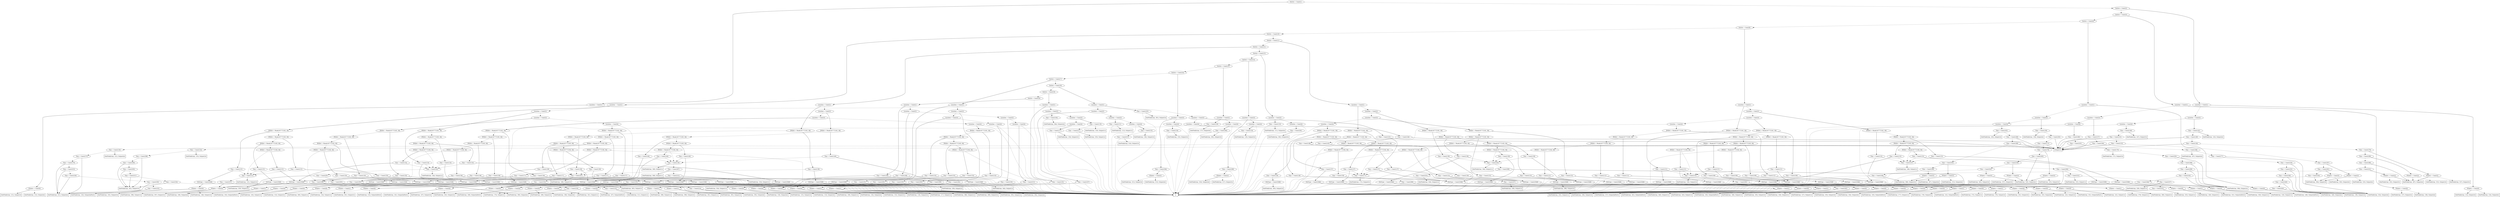 digraph tdk {
19630 [label="Switch = Const(1)"];
19630 -> 19629;
19630 -> 19619 [style="dashed"];
19629 [label="Location = Const(1)"];
19629 -> 19628;
19629 -> 19625 [style="dashed"];
19628 [label="VFabric = Const(0)"];
19628 -> 19627;
19628 -> 19626 [style="dashed"];
19627 [shape=box label="[SetField(vlan, 121); Output(3)]"];
19626 [shape=box label="[SetField(vlan, 122); Output(4)]"];
19625 [label="Location = Const(3)"];
19625 -> 19624;
19625 -> 19622 [style="dashed"];
19624 [label="Vlan = Const(141)"];
19624 -> 313;
19624 -> 19623 [style="dashed"];
313 [shape=box label="[Output(1)]"];
19623 [label="Vlan = Const(148)"];
19623 -> 313;
19623 -> 18744 [style="dashed"];
18744 [label="Vlan = Const(150)"];
18744 -> 16581;
18744 -> 18743 [style="dashed"];
16581 [shape=box label="[SetField(vlan, 151); Output(4)]"];
18743 [label="Vlan = Const(275)"];
18743 -> 18314;
18743 -> 18742 [style="dashed"];
18314 [shape=box label="[SetField(vlan, 321); Output(4)]"];
18742 [label="Vlan = Const(279)"];
18742 -> 18314;
18742 -> 18741 [style="dashed"];
18741 [label="Vlan = Const(323)"];
18741 -> 18314;
18741 -> 18740 [style="dashed"];
18740 [label="Vlan = Const(328)"];
18740 -> 18314;
18740 -> 18739 [style="dashed"];
18739 [label="Vlan = Const(330)"];
18739 -> 18314;
18739 -> 18736 [style="dashed"];
18736 [label="Vlan = Const(333)"];
18736 -> 18314;
18736 -> 0 [style="dashed"];
0 [shape=box label="[]"];
19622 [label="Location = Const(4)"];
19622 -> 19621;
19622 -> 0 [style="dashed"];
19621 [label="Vlan = Const(144)"];
19621 -> 313;
19621 -> 19620 [style="dashed"];
19620 [label="Vlan = Const(145)"];
19620 -> 313;
19620 -> 18809 [style="dashed"];
18809 [label="Vlan = Const(154)"];
18809 -> 17346;
18809 -> 18808 [style="dashed"];
17346 [shape=box label="[SetField(vlan, 155); Output(3)]"];
18808 [label="Vlan = Const(296)"];
18808 -> 17396;
18808 -> 18807 [style="dashed"];
17396 [shape=box label="[SetField(vlan, 302); Output(3)]"];
18807 [label="Vlan = Const(300)"];
18807 -> 17396;
18807 -> 18806 [style="dashed"];
18806 [label="Vlan = Const(305)"];
18806 -> 17396;
18806 -> 18805 [style="dashed"];
18805 [label="Vlan = Const(311)"];
18805 -> 17396;
18805 -> 18802 [style="dashed"];
18802 [label="Vlan = Const(334)"];
18802 -> 17396;
18802 -> 0 [style="dashed"];
19619 [label="Switch = Const(2)"];
19619 -> 19618;
19619 -> 19606 [style="dashed"];
19618 [label="Location = Const(1)"];
19618 -> 19617;
19618 -> 19614 [style="dashed"];
19617 [label="VFabric = Const(0)"];
19617 -> 19616;
19617 -> 19615 [style="dashed"];
19616 [shape=box label="[SetField(vlan, 123); Output(3)]"];
19615 [shape=box label="[SetField(vlan, 124); Output(4)]"];
19614 [label="Location = Const(3)"];
19614 -> 19613;
19614 -> 19610 [style="dashed"];
19613 [label="Vlan = Const(142)"];
19613 -> 16534;
19613 -> 19612 [style="dashed"];
16534 [shape=box label="[SetField(vlan, 143); Output(4)]"];
19612 [label="Vlan = Const(149)"];
19612 -> 313;
19612 -> 19611 [style="dashed"];
19611 [label="Vlan = Const(156)"];
19611 -> 313;
19611 -> 18699 [style="dashed"];
18699 [label="Vlan = Const(276)"];
18699 -> 18511;
18699 -> 18698 [style="dashed"];
18511 [label="VFabric = Const(3)"];
18511 -> 16620;
18511 -> 18510 [style="dashed"];
16620 [shape=box label="[SetField(vlan, 287); Output(4)]"];
18510 [shape=box label="[SetField(vlan, 327); Output(3)]"];
18698 [label="Vlan = Const(280)"];
18698 -> 18354;
18698 -> 18697 [style="dashed"];
18354 [label="VFabric = Const(3)"];
18354 -> 16620;
18354 -> 18353 [style="dashed"];
18353 [shape=box label="[SetField(vlan, 322); Output(3)]"];
18697 [label="Vlan = Const(286)"];
18697 -> 16620;
18697 -> 18694 [style="dashed"];
18694 [label="Vlan = Const(331)"];
18694 -> 18689;
18694 -> 0 [style="dashed"];
18689 [label="VFabric = Const(3)"];
18689 -> 16620;
18689 -> 18688 [style="dashed"];
18688 [shape=box label="[SetField(vlan, 332); Output(3)]"];
19610 [label="Location = Const(4)"];
19610 -> 19609;
19610 -> 0 [style="dashed"];
19609 [label="Vlan = Const(146)"];
19609 -> 17291;
19609 -> 19608 [style="dashed"];
17291 [shape=box label="[SetField(vlan, 147); Output(3)]"];
19608 [label="Vlan = Const(152)"];
19608 -> 313;
19608 -> 19607 [style="dashed"];
19607 [label="Vlan = Const(153)"];
19607 -> 313;
19607 -> 18614 [style="dashed"];
18614 [label="Vlan = Const(297)"];
18614 -> 17771;
18614 -> 18613 [style="dashed"];
17771 [label="VFabric = Const(3)"];
17771 -> 17442;
17771 -> 17770 [style="dashed"];
17442 [shape=box label="[SetField(vlan, 304); Output(3)]"];
17770 [shape=box label="[SetField(vlan, 310); Output(4)]"];
18613 [label="Vlan = Const(301)"];
18613 -> 17443;
18613 -> 18610 [style="dashed"];
17443 [label="VFabric = Const(3)"];
17443 -> 17442;
17443 -> 17441 [style="dashed"];
17441 [shape=box label="[SetField(vlan, 303); Output(4)]"];
18610 [label="Vlan = Const(329)"];
18610 -> 17442;
18610 -> 0 [style="dashed"];
19606 [label="Switch = Const(3)"];
19606 -> 19605;
19606 -> 19595 [style="dashed"];
19605 [label="Location = Const(1)"];
19605 -> 19604;
19605 -> 19601 [style="dashed"];
19604 [label="VFabric = Const(0)"];
19604 -> 19603;
19604 -> 19602 [style="dashed"];
19603 [shape=box label="[SetField(vlan, 137); Output(3)]"];
19602 [shape=box label="[SetField(vlan, 138); Output(4)]"];
19601 [label="Location = Const(3)"];
19601 -> 19600;
19601 -> 19598 [style="dashed"];
19600 [label="Vlan = Const(157)"];
19600 -> 313;
19600 -> 19599 [style="dashed"];
19599 [label="Vlan = Const(164)"];
19599 -> 313;
19599 -> 19144 [style="dashed"];
19144 [label="Vlan = Const(166)"];
19144 -> 18212;
19144 -> 19143 [style="dashed"];
18212 [shape=box label="[SetField(vlan, 167); Output(4)]"];
19143 [label="Vlan = Const(277)"];
19143 -> 18399;
19143 -> 19142 [style="dashed"];
18399 [shape=box label="[SetField(vlan, 324); Output(4)]"];
19142 [label="Vlan = Const(326)"];
19142 -> 18399;
19142 -> 19141 [style="dashed"];
19141 [label="Vlan = Const(335)"];
19141 -> 18399;
19141 -> 19140 [style="dashed"];
19140 [label="Vlan = Const(338)"];
19140 -> 18399;
19140 -> 19139 [style="dashed"];
19139 [label="Vlan = Const(340)"];
19139 -> 18399;
19139 -> 19136 [style="dashed"];
19136 [label="Vlan = Const(343)"];
19136 -> 18399;
19136 -> 0 [style="dashed"];
19598 [label="Location = Const(4)"];
19598 -> 19597;
19598 -> 0 [style="dashed"];
19597 [label="Vlan = Const(160)"];
19597 -> 313;
19597 -> 19596 [style="dashed"];
19596 [label="Vlan = Const(161)"];
19596 -> 313;
19596 -> 19218 [style="dashed"];
19218 [label="Vlan = Const(170)"];
19218 -> 17587;
19218 -> 19217 [style="dashed"];
17587 [shape=box label="[SetField(vlan, 171); Output(3)]"];
19217 [label="Vlan = Const(291)"];
19217 -> 17633;
19217 -> 19216 [style="dashed"];
17633 [shape=box label="[SetField(vlan, 306); Output(3)]"];
19216 [label="Vlan = Const(298)"];
19216 -> 17633;
19216 -> 19215 [style="dashed"];
19215 [label="Vlan = Const(309)"];
19215 -> 17633;
19215 -> 19214 [style="dashed"];
19214 [label="Vlan = Const(316)"];
19214 -> 17633;
19214 -> 19211 [style="dashed"];
19211 [label="Vlan = Const(344)"];
19211 -> 17633;
19211 -> 0 [style="dashed"];
19595 [label="Switch = Const(4)"];
19595 -> 19594;
19595 -> 19582 [style="dashed"];
19594 [label="Location = Const(1)"];
19594 -> 19593;
19594 -> 19590 [style="dashed"];
19593 [label="VFabric = Const(0)"];
19593 -> 19592;
19593 -> 19591 [style="dashed"];
19592 [shape=box label="[SetField(vlan, 139); Output(3)]"];
19591 [shape=box label="[SetField(vlan, 140); Output(4)]"];
19590 [label="Location = Const(3)"];
19590 -> 19589;
19590 -> 19586 [style="dashed"];
19589 [label="Vlan = Const(158)"];
19589 -> 18145;
19589 -> 19588 [style="dashed"];
18145 [shape=box label="[SetField(vlan, 159); Output(4)]"];
19588 [label="Vlan = Const(165)"];
19588 -> 313;
19588 -> 19587 [style="dashed"];
19587 [label="Vlan = Const(172)"];
19587 -> 313;
19587 -> 19095 [style="dashed"];
19095 [label="Vlan = Const(278)"];
19095 -> 18447;
19095 -> 19094 [style="dashed"];
18447 [label="VFabric = Const(3)"];
18447 -> 18263;
18447 -> 18446 [style="dashed"];
18263 [shape=box label="[SetField(vlan, 320); Output(4)]"];
18446 [shape=box label="[SetField(vlan, 325); Output(3)]"];
19094 [label="Vlan = Const(283)"];
19094 -> 18263;
19094 -> 19093 [style="dashed"];
19093 [label="Vlan = Const(336)"];
19093 -> 18884;
19093 -> 19090 [style="dashed"];
18884 [label="VFabric = Const(3)"];
18884 -> 18263;
18884 -> 18883 [style="dashed"];
18883 [shape=box label="[SetField(vlan, 337); Output(3)]"];
19090 [label="Vlan = Const(341)"];
19090 -> 19085;
19090 -> 0 [style="dashed"];
19085 [label="VFabric = Const(3)"];
19085 -> 18263;
19085 -> 19084 [style="dashed"];
19084 [shape=box label="[SetField(vlan, 342); Output(3)]"];
19586 [label="Location = Const(4)"];
19586 -> 19585;
19586 -> 0 [style="dashed"];
19585 [label="Vlan = Const(162)"];
19585 -> 17526;
19585 -> 19584 [style="dashed"];
17526 [shape=box label="[SetField(vlan, 163); Output(3)]"];
19584 [label="Vlan = Const(168)"];
19584 -> 313;
19584 -> 19583 [style="dashed"];
19583 [label="Vlan = Const(169)"];
19583 -> 313;
19583 -> 19000 [style="dashed"];
19000 [label="Vlan = Const(292)"];
19000 -> 17959;
19000 -> 18999 [style="dashed"];
17959 [label="VFabric = Const(3)"];
17959 -> 17678;
17959 -> 17958 [style="dashed"];
17678 [shape=box label="[SetField(vlan, 308); Output(3)]"];
17958 [shape=box label="[SetField(vlan, 315); Output(4)]"];
18999 [label="Vlan = Const(299)"];
18999 -> 17679;
18999 -> 18996 [style="dashed"];
17679 [label="VFabric = Const(3)"];
17679 -> 17678;
17679 -> 17677 [style="dashed"];
17677 [shape=box label="[SetField(vlan, 307); Output(4)]"];
18996 [label="Vlan = Const(339)"];
18996 -> 17678;
18996 -> 0 [style="dashed"];
19582 [label="Switch = Const(9)"];
19582 -> 19581;
19582 -> 19506 [style="dashed"];
19581 [label="Location = Const(1)"];
19581 -> 19580;
19581 -> 19563 [style="dashed"];
19580 [label="IP4Dst = Mask(167772161, 64)"];
19580 -> 19579;
19580 -> 19575 [style="dashed"];
19579 [label="Vlan = Const(121)"];
19579 -> 19578;
19579 -> 19565 [style="dashed"];
19578 [label="EthType = Const(2048)"];
19578 -> 19577;
19578 -> 0 [style="dashed"];
19577 [label="VFabric = Const(0)"];
19577 -> 19576;
19577 -> 19523 [style="dashed"];
19576 [shape=box label="[SetField(vlan, 141); Output(InPort)]"];
19523 [shape=box label="[SetField(vlan, 142); Output(2)]"];
19565 [label="Vlan = Const(155)"];
19565 -> 17360;
19565 -> 19564 [style="dashed"];
17360 [shape=box label="[SetField(vlan, 156); Output(2)]"];
19564 [label="Vlan = Const(302)"];
19564 -> 19513;
19564 -> 0 [style="dashed"];
19513 [label="VFabric = Const(0)"];
19513 -> 19512;
19513 -> 19511 [style="dashed"];
19512 [shape=box label="[SetField(vlan, 101); Output(3)]"];
19511 [shape=box label="[SetField(vlan, 102); Output(4)]"];
19575 [label="IP4Dst = Mask(167772162, 64)"];
19575 -> 19574;
19575 -> 19573 [style="dashed"];
19574 [label="Vlan = Const(121)"];
19574 -> 19520;
19574 -> 19565 [style="dashed"];
19520 [label="EthType = Const(2048)"];
19520 -> 19519;
19520 -> 0 [style="dashed"];
19519 [label="VFabric = Const(0)"];
19519 -> 19518;
19519 -> 19517 [style="dashed"];
19518 [shape=box label="[SetField(vlan, 149); Output(2)]"];
19517 [shape=box label="[SetField(vlan, 150); Output(1)]"];
19573 [label="IP4Dst = Mask(167772163, 64)"];
19573 -> 19572;
19573 -> 19571 [style="dashed"];
19572 [label="Vlan = Const(121)"];
19572 -> 19514;
19572 -> 19565 [style="dashed"];
19514 [label="EthType = Const(2048)"];
19514 -> 19513;
19514 -> 0 [style="dashed"];
19571 [label="IP4Dst = Mask(167772164, 64)"];
19571 -> 19570;
19571 -> 19565 [style="dashed"];
19570 [label="Vlan = Const(121)"];
19570 -> 19569;
19570 -> 19565 [style="dashed"];
19569 [label="EthType = Const(2048)"];
19569 -> 19568;
19569 -> 0 [style="dashed"];
19568 [label="VFabric = Const(1)"];
19568 -> 19567;
19568 -> 19566 [style="dashed"];
19567 [shape=box label="[SetField(vlan, 276); Output(2)]"];
19566 [shape=box label="[SetField(vlan, 275); Output(1)]"];
19563 [label="Location = Const(2)"];
19563 -> 19562;
19563 -> 19545 [style="dashed"];
19562 [label="IP4Dst = Mask(167772161, 64)"];
19562 -> 19561;
19562 -> 19560 [style="dashed"];
19561 [label="Vlan = Const(123)"];
19561 -> 19526;
19561 -> 19547 [style="dashed"];
19526 [label="EthType = Const(2048)"];
19526 -> 19525;
19526 -> 0 [style="dashed"];
19525 [label="VFabric = Const(0)"];
19525 -> 19524;
19525 -> 19523 [style="dashed"];
19524 [shape=box label="[SetField(vlan, 141); Output(1)]"];
19547 [label="Vlan = Const(147)"];
19547 -> 17305;
19547 -> 19546 [style="dashed"];
17305 [shape=box label="[SetField(vlan, 148); Output(1)]"];
19546 [label="Vlan = Const(304)"];
19546 -> 19513;
19546 -> 18716 [style="dashed"];
18716 [label="Vlan = Const(322)"];
18716 -> 18370;
18716 -> 18715 [style="dashed"];
18370 [shape=box label="[SetField(vlan, 323); Output(1)]"];
18715 [label="Vlan = Const(327)"];
18715 -> 18527;
18715 -> 18712 [style="dashed"];
18527 [shape=box label="[SetField(vlan, 328); Output(1)]"];
18712 [label="Vlan = Const(332)"];
18712 -> 18707;
18712 -> 0 [style="dashed"];
18707 [shape=box label="[SetField(vlan, 333); Output(1)]"];
19560 [label="IP4Dst = Mask(167772162, 64)"];
19560 -> 19559;
19560 -> 19555 [style="dashed"];
19559 [label="Vlan = Const(123)"];
19559 -> 19558;
19559 -> 19547 [style="dashed"];
19558 [label="EthType = Const(2048)"];
19558 -> 19557;
19558 -> 0 [style="dashed"];
19557 [label="VFabric = Const(0)"];
19557 -> 19556;
19557 -> 19517 [style="dashed"];
19556 [shape=box label="[SetField(vlan, 149); Output(InPort)]"];
19555 [label="IP4Dst = Mask(167772163, 64)"];
19555 -> 19554;
19555 -> 19553 [style="dashed"];
19554 [label="Vlan = Const(123)"];
19554 -> 19514;
19554 -> 19547 [style="dashed"];
19553 [label="IP4Dst = Mask(167772164, 64)"];
19553 -> 19552;
19553 -> 19547 [style="dashed"];
19552 [label="Vlan = Const(123)"];
19552 -> 19551;
19552 -> 19547 [style="dashed"];
19551 [label="EthType = Const(2048)"];
19551 -> 19550;
19551 -> 0 [style="dashed"];
19550 [label="VFabric = Const(1)"];
19550 -> 19549;
19550 -> 19548 [style="dashed"];
19549 [shape=box label="[SetField(vlan, 331); Output(InPort)]"];
19548 [shape=box label="[SetField(vlan, 330); Output(1)]"];
19545 [label="Location = Const(3)"];
19545 -> 19544;
19545 -> 19529 [style="dashed"];
19544 [label="IP4Dst = Mask(167772161, 64)"];
19544 -> 19543;
19544 -> 19542 [style="dashed"];
19543 [label="Vlan = Const(109)"];
19543 -> 19526;
19543 -> 0 [style="dashed"];
19542 [label="IP4Dst = Mask(167772162, 64)"];
19542 -> 19541;
19542 -> 19540 [style="dashed"];
19541 [label="Vlan = Const(109)"];
19541 -> 19520;
19541 -> 0 [style="dashed"];
19540 [label="IP4Dst = Mask(167772163, 64)"];
19540 -> 19539;
19540 -> 19535 [style="dashed"];
19539 [label="Vlan = Const(109)"];
19539 -> 19538;
19539 -> 0 [style="dashed"];
19538 [label="EthType = Const(2048)"];
19538 -> 19537;
19538 -> 0 [style="dashed"];
19537 [label="VFabric = Const(0)"];
19537 -> 19536;
19537 -> 19511 [style="dashed"];
19536 [shape=box label="[SetField(vlan, 101); Output(InPort)]"];
19535 [label="IP4Dst = Mask(167772164, 64)"];
19535 -> 19534;
19535 -> 0 [style="dashed"];
19534 [label="Vlan = Const(109)"];
19534 -> 19533;
19534 -> 0 [style="dashed"];
19533 [label="EthType = Const(2048)"];
19533 -> 19532;
19533 -> 0 [style="dashed"];
19532 [label="VFabric = Const(1)"];
19532 -> 19531;
19532 -> 19530 [style="dashed"];
19531 [shape=box label="[SetField(vlan, 280); Output(2)]"];
19530 [shape=box label="[SetField(vlan, 279); Output(1)]"];
19529 [label="Location = Const(4)"];
19529 -> 19528;
19529 -> 0 [style="dashed"];
19528 [label="IP4Dst = Mask(167772161, 64)"];
19528 -> 19527;
19528 -> 19522 [style="dashed"];
19527 [label="Vlan = Const(112)"];
19527 -> 19526;
19527 -> 0 [style="dashed"];
19522 [label="IP4Dst = Mask(167772162, 64)"];
19522 -> 19521;
19522 -> 19516 [style="dashed"];
19521 [label="Vlan = Const(112)"];
19521 -> 19520;
19521 -> 0 [style="dashed"];
19516 [label="IP4Dst = Mask(167772163, 64)"];
19516 -> 19515;
19516 -> 19510 [style="dashed"];
19515 [label="Vlan = Const(112)"];
19515 -> 19514;
19515 -> 0 [style="dashed"];
19510 [label="IP4Dst = Mask(167772164, 64)"];
19510 -> 19509;
19510 -> 0 [style="dashed"];
19509 [label="Vlan = Const(112)"];
19509 -> 19508;
19509 -> 0 [style="dashed"];
19508 [label="EthType = Const(2048)"];
19508 -> 19507;
19508 -> 0 [style="dashed"];
19507 [shape=box label="[SetField(vlan, 286); Output(2)]"];
19506 [label="Switch = Const(10)"];
19506 -> 19505;
19506 -> 19432 [style="dashed"];
19505 [label="Location = Const(1)"];
19505 -> 19504;
19505 -> 19489 [style="dashed"];
19504 [label="IP4Dst = Mask(167772161, 64)"];
19504 -> 19503;
19504 -> 19499 [style="dashed"];
19503 [label="Vlan = Const(122)"];
19503 -> 19502;
19503 -> 19491 [style="dashed"];
19502 [label="EthType = Const(2048)"];
19502 -> 19501;
19502 -> 0 [style="dashed"];
19501 [label="VFabric = Const(0)"];
19501 -> 19500;
19501 -> 19451 [style="dashed"];
19500 [shape=box label="[SetField(vlan, 145); Output(InPort)]"];
19451 [shape=box label="[SetField(vlan, 146); Output(2)]"];
19491 [label="Vlan = Const(151)"];
19491 -> 16593;
19491 -> 19490 [style="dashed"];
16593 [shape=box label="[SetField(vlan, 152); Output(2)]"];
19490 [label="Vlan = Const(321)"];
19490 -> 19435;
19490 -> 0 [style="dashed"];
19435 [label="VFabric = Const(0)"];
19435 -> 19434;
19435 -> 19433 [style="dashed"];
19434 [shape=box label="[SetField(vlan, 105); Output(3)]"];
19433 [shape=box label="[SetField(vlan, 106); Output(4)]"];
19499 [label="IP4Dst = Mask(167772162, 64)"];
19499 -> 19498;
19499 -> 19497 [style="dashed"];
19498 [label="Vlan = Const(122)"];
19498 -> 19448;
19498 -> 19491 [style="dashed"];
19448 [label="EthType = Const(2048)"];
19448 -> 19447;
19448 -> 0 [style="dashed"];
19447 [label="VFabric = Const(0)"];
19447 -> 19446;
19447 -> 19445 [style="dashed"];
19446 [shape=box label="[SetField(vlan, 153); Output(2)]"];
19445 [shape=box label="[SetField(vlan, 154); Output(1)]"];
19497 [label="IP4Dst = Mask(167772163, 64)"];
19497 -> 19496;
19497 -> 19493 [style="dashed"];
19496 [label="Vlan = Const(122)"];
19496 -> 19495;
19496 -> 19491 [style="dashed"];
19495 [label="EthType = Const(2048)"];
19495 -> 19494;
19495 -> 0 [style="dashed"];
19494 [shape=box label="[SetField(vlan, 329); Output(2)]"];
19493 [label="IP4Dst = Mask(167772164, 64)"];
19493 -> 19492;
19493 -> 19491 [style="dashed"];
19492 [label="Vlan = Const(122)"];
19492 -> 19436;
19492 -> 19491 [style="dashed"];
19436 [label="EthType = Const(2048)"];
19436 -> 19435;
19436 -> 0 [style="dashed"];
19489 [label="Location = Const(2)"];
19489 -> 19488;
19489 -> 19473 [style="dashed"];
19488 [label="IP4Dst = Mask(167772161, 64)"];
19488 -> 19487;
19488 -> 19486 [style="dashed"];
19487 [label="Vlan = Const(124)"];
19487 -> 19454;
19487 -> 19475 [style="dashed"];
19454 [label="EthType = Const(2048)"];
19454 -> 19453;
19454 -> 0 [style="dashed"];
19453 [label="VFabric = Const(0)"];
19453 -> 19452;
19453 -> 19451 [style="dashed"];
19452 [shape=box label="[SetField(vlan, 145); Output(1)]"];
19475 [label="Vlan = Const(143)"];
19475 -> 16545;
19475 -> 19474 [style="dashed"];
16545 [shape=box label="[SetField(vlan, 144); Output(1)]"];
19474 [label="Vlan = Const(287)"];
19474 -> 19435;
19474 -> 17796 [style="dashed"];
17796 [label="Vlan = Const(303)"];
17796 -> 17459;
17796 -> 17793 [style="dashed"];
17459 [shape=box label="[SetField(vlan, 305); Output(1)]"];
17793 [label="Vlan = Const(310)"];
17793 -> 17788;
17793 -> 0 [style="dashed"];
17788 [shape=box label="[SetField(vlan, 311); Output(1)]"];
19486 [label="IP4Dst = Mask(167772162, 64)"];
19486 -> 19485;
19486 -> 19481 [style="dashed"];
19485 [label="Vlan = Const(124)"];
19485 -> 19484;
19485 -> 19475 [style="dashed"];
19484 [label="EthType = Const(2048)"];
19484 -> 19483;
19484 -> 0 [style="dashed"];
19483 [label="VFabric = Const(0)"];
19483 -> 19482;
19483 -> 19445 [style="dashed"];
19482 [shape=box label="[SetField(vlan, 153); Output(InPort)]"];
19481 [label="IP4Dst = Mask(167772163, 64)"];
19481 -> 19480;
19481 -> 19477 [style="dashed"];
19480 [label="Vlan = Const(124)"];
19480 -> 19479;
19480 -> 19475 [style="dashed"];
19479 [label="EthType = Const(2048)"];
19479 -> 19478;
19479 -> 0 [style="dashed"];
19478 [shape=box label="[SetField(vlan, 334); Output(1)]"];
19477 [label="IP4Dst = Mask(167772164, 64)"];
19477 -> 19476;
19477 -> 19475 [style="dashed"];
19476 [label="Vlan = Const(124)"];
19476 -> 19436;
19476 -> 19475 [style="dashed"];
19473 [label="Location = Const(3)"];
19473 -> 19472;
19473 -> 19457 [style="dashed"];
19472 [label="IP4Dst = Mask(167772161, 64)"];
19472 -> 19471;
19472 -> 19470 [style="dashed"];
19471 [label="Vlan = Const(120)"];
19471 -> 19454;
19471 -> 18065 [style="dashed"];
18065 [label="Vlan = Const(288)"];
18065 -> 16707;
18065 -> 18062 [style="dashed"];
16707 [shape=box label="[SetField(vlan, 290); Output(4)]"];
18062 [label="Vlan = Const(319)"];
18062 -> 16707;
18062 -> 0 [style="dashed"];
19470 [label="IP4Dst = Mask(167772162, 64)"];
19470 -> 19469;
19470 -> 19468 [style="dashed"];
19469 [label="Vlan = Const(120)"];
19469 -> 19448;
19469 -> 18065 [style="dashed"];
19468 [label="IP4Dst = Mask(167772163, 64)"];
19468 -> 19467;
19468 -> 19462 [style="dashed"];
19467 [label="Vlan = Const(120)"];
19467 -> 19466;
19467 -> 18065 [style="dashed"];
19466 [label="EthType = Const(2048)"];
19466 -> 19465;
19466 -> 0 [style="dashed"];
19465 [label="VFabric = Const(1)"];
19465 -> 19464;
19465 -> 19463 [style="dashed"];
19464 [shape=box label="[SetField(vlan, 301); Output(2)]"];
19463 [shape=box label="[SetField(vlan, 300); Output(1)]"];
19462 [label="IP4Dst = Mask(167772164, 64)"];
19462 -> 19461;
19462 -> 18065 [style="dashed"];
19461 [label="Vlan = Const(120)"];
19461 -> 19460;
19461 -> 18065 [style="dashed"];
19460 [label="EthType = Const(2048)"];
19460 -> 19459;
19460 -> 0 [style="dashed"];
19459 [label="VFabric = Const(0)"];
19459 -> 19458;
19459 -> 19433 [style="dashed"];
19458 [shape=box label="[SetField(vlan, 105); Output(InPort)]"];
19457 [label="Location = Const(4)"];
19457 -> 19456;
19457 -> 0 [style="dashed"];
19456 [label="IP4Dst = Mask(167772161, 64)"];
19456 -> 19455;
19456 -> 19450 [style="dashed"];
19455 [label="Vlan = Const(117)"];
19455 -> 19454;
19455 -> 0 [style="dashed"];
19450 [label="IP4Dst = Mask(167772162, 64)"];
19450 -> 19449;
19450 -> 19444 [style="dashed"];
19449 [label="Vlan = Const(117)"];
19449 -> 19448;
19449 -> 0 [style="dashed"];
19444 [label="IP4Dst = Mask(167772163, 64)"];
19444 -> 19443;
19444 -> 19438 [style="dashed"];
19443 [label="Vlan = Const(117)"];
19443 -> 19442;
19443 -> 0 [style="dashed"];
19442 [label="EthType = Const(2048)"];
19442 -> 19441;
19442 -> 0 [style="dashed"];
19441 [label="VFabric = Const(1)"];
19441 -> 19440;
19441 -> 19439 [style="dashed"];
19440 [shape=box label="[SetField(vlan, 297); Output(2)]"];
19439 [shape=box label="[SetField(vlan, 296); Output(1)]"];
19438 [label="IP4Dst = Mask(167772164, 64)"];
19438 -> 19437;
19438 -> 0 [style="dashed"];
19437 [label="Vlan = Const(117)"];
19437 -> 19436;
19437 -> 0 [style="dashed"];
19432 [label="Switch = Const(11)"];
19432 -> 19431;
19432 -> 19356 [style="dashed"];
19431 [label="Location = Const(1)"];
19431 -> 19430;
19431 -> 19413 [style="dashed"];
19430 [label="IP4Dst = Mask(167772161, 64)"];
19430 -> 19429;
19430 -> 19428 [style="dashed"];
19429 [label="Vlan = Const(137)"];
19429 -> 19376;
19429 -> 19415 [style="dashed"];
19376 [label="EthType = Const(2048)"];
19376 -> 19375;
19376 -> 0 [style="dashed"];
19375 [label="VFabric = Const(0)"];
19375 -> 19374;
19375 -> 19373 [style="dashed"];
19374 [shape=box label="[SetField(vlan, 103); Output(3)]"];
19373 [shape=box label="[SetField(vlan, 104); Output(4)]"];
19415 [label="Vlan = Const(171)"];
19415 -> 17602;
19415 -> 19414 [style="dashed"];
17602 [shape=box label="[SetField(vlan, 172); Output(2)]"];
19414 [label="Vlan = Const(306)"];
19414 -> 19375;
19414 -> 0 [style="dashed"];
19428 [label="IP4Dst = Mask(167772162, 64)"];
19428 -> 19427;
19428 -> 19422 [style="dashed"];
19427 [label="Vlan = Const(137)"];
19427 -> 19426;
19427 -> 19415 [style="dashed"];
19426 [label="EthType = Const(2048)"];
19426 -> 19425;
19426 -> 0 [style="dashed"];
19425 [label="VFabric = Const(1)"];
19425 -> 19424;
19425 -> 19423 [style="dashed"];
19424 [shape=box label="[SetField(vlan, 336); Output(2)]"];
19423 [shape=box label="[SetField(vlan, 335); Output(1)]"];
19422 [label="IP4Dst = Mask(167772163, 64)"];
19422 -> 19421;
19422 -> 19417 [style="dashed"];
19421 [label="Vlan = Const(137)"];
19421 -> 19420;
19421 -> 19415 [style="dashed"];
19420 [label="EthType = Const(2048)"];
19420 -> 19419;
19420 -> 0 [style="dashed"];
19419 [label="VFabric = Const(0)"];
19419 -> 19418;
19419 -> 19363 [style="dashed"];
19418 [shape=box label="[SetField(vlan, 157); Output(InPort)]"];
19363 [shape=box label="[SetField(vlan, 158); Output(2)]"];
19417 [label="IP4Dst = Mask(167772164, 64)"];
19417 -> 19416;
19417 -> 19415 [style="dashed"];
19416 [label="Vlan = Const(137)"];
19416 -> 19360;
19416 -> 19415 [style="dashed"];
19360 [label="EthType = Const(2048)"];
19360 -> 19359;
19360 -> 0 [style="dashed"];
19359 [label="VFabric = Const(0)"];
19359 -> 19358;
19359 -> 19357 [style="dashed"];
19358 [shape=box label="[SetField(vlan, 165); Output(2)]"];
19357 [shape=box label="[SetField(vlan, 166); Output(1)]"];
19413 [label="Location = Const(2)"];
19413 -> 19412;
19413 -> 19395 [style="dashed"];
19412 [label="IP4Dst = Mask(167772161, 64)"];
19412 -> 19411;
19412 -> 19410 [style="dashed"];
19411 [label="Vlan = Const(139)"];
19411 -> 19376;
19411 -> 19397 [style="dashed"];
19397 [label="Vlan = Const(163)"];
19397 -> 17539;
19397 -> 19396 [style="dashed"];
17539 [shape=box label="[SetField(vlan, 164); Output(1)]"];
19396 [label="Vlan = Const(308)"];
19396 -> 19375;
19396 -> 19114 [style="dashed"];
19114 [label="Vlan = Const(325)"];
19114 -> 18465;
19114 -> 19113 [style="dashed"];
18465 [shape=box label="[SetField(vlan, 326); Output(1)]"];
19113 [label="Vlan = Const(337)"];
19113 -> 18903;
19113 -> 19110 [style="dashed"];
18903 [shape=box label="[SetField(vlan, 338); Output(1)]"];
19110 [label="Vlan = Const(342)"];
19110 -> 19105;
19110 -> 0 [style="dashed"];
19105 [shape=box label="[SetField(vlan, 343); Output(1)]"];
19410 [label="IP4Dst = Mask(167772162, 64)"];
19410 -> 19409;
19410 -> 19404 [style="dashed"];
19409 [label="Vlan = Const(139)"];
19409 -> 19408;
19409 -> 19397 [style="dashed"];
19408 [label="EthType = Const(2048)"];
19408 -> 19407;
19408 -> 0 [style="dashed"];
19407 [label="VFabric = Const(1)"];
19407 -> 19406;
19407 -> 19405 [style="dashed"];
19406 [shape=box label="[SetField(vlan, 341); Output(InPort)]"];
19405 [shape=box label="[SetField(vlan, 340); Output(1)]"];
19404 [label="IP4Dst = Mask(167772163, 64)"];
19404 -> 19403;
19404 -> 19402 [style="dashed"];
19403 [label="Vlan = Const(139)"];
19403 -> 19366;
19403 -> 19397 [style="dashed"];
19366 [label="EthType = Const(2048)"];
19366 -> 19365;
19366 -> 0 [style="dashed"];
19365 [label="VFabric = Const(0)"];
19365 -> 19364;
19365 -> 19363 [style="dashed"];
19364 [shape=box label="[SetField(vlan, 157); Output(1)]"];
19402 [label="IP4Dst = Mask(167772164, 64)"];
19402 -> 19401;
19402 -> 19397 [style="dashed"];
19401 [label="Vlan = Const(139)"];
19401 -> 19400;
19401 -> 19397 [style="dashed"];
19400 [label="EthType = Const(2048)"];
19400 -> 19399;
19400 -> 0 [style="dashed"];
19399 [label="VFabric = Const(0)"];
19399 -> 19398;
19399 -> 19357 [style="dashed"];
19398 [shape=box label="[SetField(vlan, 165); Output(InPort)]"];
19395 [label="Location = Const(3)"];
19395 -> 19394;
19395 -> 19379 [style="dashed"];
19394 [label="IP4Dst = Mask(167772161, 64)"];
19394 -> 19393;
19394 -> 19389 [style="dashed"];
19393 [label="Vlan = Const(125)"];
19393 -> 19392;
19393 -> 0 [style="dashed"];
19392 [label="EthType = Const(2048)"];
19392 -> 19391;
19392 -> 0 [style="dashed"];
19391 [label="VFabric = Const(0)"];
19391 -> 19390;
19391 -> 19373 [style="dashed"];
19390 [shape=box label="[SetField(vlan, 103); Output(InPort)]"];
19389 [label="IP4Dst = Mask(167772162, 64)"];
19389 -> 19388;
19389 -> 19383 [style="dashed"];
19388 [label="Vlan = Const(125)"];
19388 -> 19387;
19388 -> 0 [style="dashed"];
19387 [label="EthType = Const(2048)"];
19387 -> 19386;
19387 -> 0 [style="dashed"];
19386 [label="VFabric = Const(1)"];
19386 -> 19385;
19386 -> 19384 [style="dashed"];
19385 [shape=box label="[SetField(vlan, 278); Output(2)]"];
19384 [shape=box label="[SetField(vlan, 277); Output(1)]"];
19383 [label="IP4Dst = Mask(167772163, 64)"];
19383 -> 19382;
19383 -> 19381 [style="dashed"];
19382 [label="Vlan = Const(125)"];
19382 -> 19366;
19382 -> 0 [style="dashed"];
19381 [label="IP4Dst = Mask(167772164, 64)"];
19381 -> 19380;
19381 -> 0 [style="dashed"];
19380 [label="Vlan = Const(125)"];
19380 -> 19360;
19380 -> 0 [style="dashed"];
19379 [label="Location = Const(4)"];
19379 -> 19378;
19379 -> 0 [style="dashed"];
19378 [label="IP4Dst = Mask(167772161, 64)"];
19378 -> 19377;
19378 -> 19372 [style="dashed"];
19377 [label="Vlan = Const(128)"];
19377 -> 19376;
19377 -> 0 [style="dashed"];
19372 [label="IP4Dst = Mask(167772162, 64)"];
19372 -> 19371;
19372 -> 19368 [style="dashed"];
19371 [label="Vlan = Const(128)"];
19371 -> 19370;
19371 -> 0 [style="dashed"];
19370 [label="EthType = Const(2048)"];
19370 -> 19369;
19370 -> 0 [style="dashed"];
19369 [shape=box label="[SetField(vlan, 283); Output(2)]"];
19368 [label="IP4Dst = Mask(167772163, 64)"];
19368 -> 19367;
19368 -> 19362 [style="dashed"];
19367 [label="Vlan = Const(128)"];
19367 -> 19366;
19367 -> 0 [style="dashed"];
19362 [label="IP4Dst = Mask(167772164, 64)"];
19362 -> 19361;
19362 -> 0 [style="dashed"];
19361 [label="Vlan = Const(128)"];
19361 -> 19360;
19361 -> 0 [style="dashed"];
19356 [label="Switch = Const(12)"];
19356 -> 19355;
19356 -> 19280 [style="dashed"];
19355 [label="Location = Const(1)"];
19355 -> 19354;
19355 -> 19339 [style="dashed"];
19354 [label="IP4Dst = Mask(167772161, 64)"];
19354 -> 19353;
19354 -> 19350 [style="dashed"];
19353 [label="Vlan = Const(138)"];
19353 -> 19352;
19353 -> 19341 [style="dashed"];
19352 [label="EthType = Const(2048)"];
19352 -> 19351;
19352 -> 0 [style="dashed"];
19351 [shape=box label="[SetField(vlan, 339); Output(2)]"];
19341 [label="Vlan = Const(167)"];
19341 -> 18227;
19341 -> 19340 [style="dashed"];
18227 [shape=box label="[SetField(vlan, 168); Output(2)]"];
19340 [label="Vlan = Const(324)"];
19340 -> 19295;
19340 -> 0 [style="dashed"];
19295 [label="VFabric = Const(0)"];
19295 -> 19294;
19295 -> 19293 [style="dashed"];
19294 [shape=box label="[SetField(vlan, 107); Output(3)]"];
19293 [shape=box label="[SetField(vlan, 108); Output(4)]"];
19350 [label="IP4Dst = Mask(167772162, 64)"];
19350 -> 19349;
19350 -> 19348 [style="dashed"];
19349 [label="Vlan = Const(138)"];
19349 -> 19296;
19349 -> 19341 [style="dashed"];
19296 [label="EthType = Const(2048)"];
19296 -> 19295;
19296 -> 0 [style="dashed"];
19348 [label="IP4Dst = Mask(167772163, 64)"];
19348 -> 19347;
19348 -> 19343 [style="dashed"];
19347 [label="Vlan = Const(138)"];
19347 -> 19346;
19347 -> 19341 [style="dashed"];
19346 [label="EthType = Const(2048)"];
19346 -> 19345;
19346 -> 0 [style="dashed"];
19345 [label="VFabric = Const(0)"];
19345 -> 19344;
19345 -> 19287 [style="dashed"];
19344 [shape=box label="[SetField(vlan, 161); Output(InPort)]"];
19287 [shape=box label="[SetField(vlan, 162); Output(2)]"];
19343 [label="IP4Dst = Mask(167772164, 64)"];
19343 -> 19342;
19343 -> 19341 [style="dashed"];
19342 [label="Vlan = Const(138)"];
19342 -> 19284;
19342 -> 19341 [style="dashed"];
19284 [label="EthType = Const(2048)"];
19284 -> 19283;
19284 -> 0 [style="dashed"];
19283 [label="VFabric = Const(0)"];
19283 -> 19282;
19283 -> 19281 [style="dashed"];
19282 [shape=box label="[SetField(vlan, 169); Output(2)]"];
19281 [shape=box label="[SetField(vlan, 170); Output(1)]"];
19339 [label="Location = Const(2)"];
19339 -> 19338;
19339 -> 19321 [style="dashed"];
19338 [label="IP4Dst = Mask(167772161, 64)"];
19338 -> 19337;
19338 -> 19334 [style="dashed"];
19337 [label="Vlan = Const(140)"];
19337 -> 19336;
19337 -> 19325 [style="dashed"];
19336 [label="EthType = Const(2048)"];
19336 -> 19335;
19336 -> 0 [style="dashed"];
19335 [shape=box label="[SetField(vlan, 344); Output(1)]"];
19325 [label="Vlan = Const(159)"];
19325 -> 18160;
19325 -> 19324 [style="dashed"];
18160 [shape=box label="[SetField(vlan, 160); Output(1)]"];
19324 [label="Vlan = Const(307)"];
19324 -> 17696;
19324 -> 19323 [style="dashed"];
17696 [shape=box label="[SetField(vlan, 309); Output(1)]"];
19323 [label="Vlan = Const(315)"];
19323 -> 17977;
19323 -> 19322 [style="dashed"];
17977 [shape=box label="[SetField(vlan, 316); Output(1)]"];
19322 [label="Vlan = Const(320)"];
19322 -> 19295;
19322 -> 0 [style="dashed"];
19334 [label="IP4Dst = Mask(167772162, 64)"];
19334 -> 19333;
19334 -> 19332 [style="dashed"];
19333 [label="Vlan = Const(140)"];
19333 -> 19296;
19333 -> 19325 [style="dashed"];
19332 [label="IP4Dst = Mask(167772163, 64)"];
19332 -> 19331;
19332 -> 19330 [style="dashed"];
19331 [label="Vlan = Const(140)"];
19331 -> 19290;
19331 -> 19325 [style="dashed"];
19290 [label="EthType = Const(2048)"];
19290 -> 19289;
19290 -> 0 [style="dashed"];
19289 [label="VFabric = Const(0)"];
19289 -> 19288;
19289 -> 19287 [style="dashed"];
19288 [shape=box label="[SetField(vlan, 161); Output(1)]"];
19330 [label="IP4Dst = Mask(167772164, 64)"];
19330 -> 19329;
19330 -> 19325 [style="dashed"];
19329 [label="Vlan = Const(140)"];
19329 -> 19328;
19329 -> 19325 [style="dashed"];
19328 [label="EthType = Const(2048)"];
19328 -> 19327;
19328 -> 0 [style="dashed"];
19327 [label="VFabric = Const(0)"];
19327 -> 19326;
19327 -> 19281 [style="dashed"];
19326 [shape=box label="[SetField(vlan, 169); Output(InPort)]"];
19321 [label="Location = Const(3)"];
19321 -> 19320;
19321 -> 19305 [style="dashed"];
19320 [label="IP4Dst = Mask(167772161, 64)"];
19320 -> 19319;
19320 -> 19314 [style="dashed"];
19319 [label="Vlan = Const(136)"];
19319 -> 19318;
19319 -> 17877 [style="dashed"];
19318 [label="EthType = Const(2048)"];
19318 -> 19317;
19318 -> 0 [style="dashed"];
19317 [label="VFabric = Const(1)"];
19317 -> 19316;
19317 -> 19315 [style="dashed"];
19316 [shape=box label="[SetField(vlan, 299); Output(2)]"];
19315 [shape=box label="[SetField(vlan, 298); Output(1)]"];
17877 [label="Vlan = Const(293)"];
17877 -> 16874;
17877 -> 17874 [style="dashed"];
16874 [shape=box label="[SetField(vlan, 295); Output(4)]"];
17874 [label="Vlan = Const(314)"];
17874 -> 16874;
17874 -> 0 [style="dashed"];
19314 [label="IP4Dst = Mask(167772162, 64)"];
19314 -> 19313;
19314 -> 19309 [style="dashed"];
19313 [label="Vlan = Const(136)"];
19313 -> 19312;
19313 -> 17877 [style="dashed"];
19312 [label="EthType = Const(2048)"];
19312 -> 19311;
19312 -> 0 [style="dashed"];
19311 [label="VFabric = Const(0)"];
19311 -> 19310;
19311 -> 19293 [style="dashed"];
19310 [shape=box label="[SetField(vlan, 107); Output(InPort)]"];
19309 [label="IP4Dst = Mask(167772163, 64)"];
19309 -> 19308;
19309 -> 19307 [style="dashed"];
19308 [label="Vlan = Const(136)"];
19308 -> 19290;
19308 -> 17877 [style="dashed"];
19307 [label="IP4Dst = Mask(167772164, 64)"];
19307 -> 19306;
19307 -> 17877 [style="dashed"];
19306 [label="Vlan = Const(136)"];
19306 -> 19284;
19306 -> 17877 [style="dashed"];
19305 [label="Location = Const(4)"];
19305 -> 19304;
19305 -> 0 [style="dashed"];
19304 [label="IP4Dst = Mask(167772161, 64)"];
19304 -> 19303;
19304 -> 19298 [style="dashed"];
19303 [label="Vlan = Const(133)"];
19303 -> 19302;
19303 -> 0 [style="dashed"];
19302 [label="EthType = Const(2048)"];
19302 -> 19301;
19302 -> 0 [style="dashed"];
19301 [label="VFabric = Const(1)"];
19301 -> 19300;
19301 -> 19299 [style="dashed"];
19300 [shape=box label="[SetField(vlan, 292); Output(2)]"];
19299 [shape=box label="[SetField(vlan, 291); Output(1)]"];
19298 [label="IP4Dst = Mask(167772162, 64)"];
19298 -> 19297;
19298 -> 19292 [style="dashed"];
19297 [label="Vlan = Const(133)"];
19297 -> 19296;
19297 -> 0 [style="dashed"];
19292 [label="IP4Dst = Mask(167772163, 64)"];
19292 -> 19291;
19292 -> 19286 [style="dashed"];
19291 [label="Vlan = Const(133)"];
19291 -> 19290;
19291 -> 0 [style="dashed"];
19286 [label="IP4Dst = Mask(167772164, 64)"];
19286 -> 19285;
19286 -> 0 [style="dashed"];
19285 [label="Vlan = Const(133)"];
19285 -> 19284;
19285 -> 0 [style="dashed"];
19280 [label="Switch = Const(13)"];
19280 -> 16453;
19280 -> 19279 [style="dashed"];
16453 [label="Location = Const(3)"];
16453 -> 16450;
16453 -> 16211 [style="dashed"];
16450 [label="Vlan = Const(110)"];
16450 -> 16445;
16450 -> 0 [style="dashed"];
16445 [shape=box label="[SetField(vlan, 111); Output(4)]"];
16211 [label="Location = Const(4)"];
16211 -> 16210;
16211 -> 0 [style="dashed"];
16210 [label="Vlan = Const(281)"];
16210 -> 16205;
16210 -> 0 [style="dashed"];
16205 [shape=box label="[SetField(vlan, 282); Output(3)]"];
19279 [label="Switch = Const(14)"];
19279 -> 18022;
19279 -> 19278 [style="dashed"];
18022 [label="Location = Const(3)"];
18022 -> 18019;
18022 -> 17185 [style="dashed"];
18019 [label="Vlan = Const(289)"];
18019 -> 18014;
18019 -> 0 [style="dashed"];
18014 [label="VFabric = Const(3)"];
18014 -> 18013;
18014 -> 18012 [style="dashed"];
18013 [shape=box label="[SetField(vlan, 318); Output(4)]"];
18012 [shape=box label="[SetField(vlan, 317); Output(3)]"];
17185 [label="Location = Const(4)"];
17185 -> 17184;
17185 -> 0 [style="dashed"];
17184 [label="Vlan = Const(118)"];
17184 -> 17179;
17184 -> 0 [style="dashed"];
17179 [shape=box label="[SetField(vlan, 119); Output(3)]"];
19278 [label="Switch = Const(15)"];
19278 -> 16397;
19278 -> 19277 [style="dashed"];
16397 [label="Location = Const(3)"];
16397 -> 16262;
16397 -> 16395 [style="dashed"];
16262 [label="Vlan = Const(126)"];
16262 -> 16257;
16262 -> 0 [style="dashed"];
16257 [shape=box label="[SetField(vlan, 127); Output(4)]"];
16395 [label="Location = Const(4)"];
16395 -> 16394;
16395 -> 0 [style="dashed"];
16394 [label="Vlan = Const(284)"];
16394 -> 16389;
16394 -> 0 [style="dashed"];
16389 [shape=box label="[SetField(vlan, 285); Output(3)]"];
19277 [label="Switch = Const(16)"];
19277 -> 17832;
19277 -> 19276 [style="dashed"];
17832 [label="Location = Const(3)"];
17832 -> 17829;
17832 -> 17034 [style="dashed"];
17829 [label="Vlan = Const(294)"];
17829 -> 17824;
17829 -> 0 [style="dashed"];
17824 [label="VFabric = Const(3)"];
17824 -> 17823;
17824 -> 17822 [style="dashed"];
17823 [shape=box label="[SetField(vlan, 313); Output(4)]"];
17822 [shape=box label="[SetField(vlan, 312); Output(3)]"];
17034 [label="Location = Const(4)"];
17034 -> 17033;
17034 -> 0 [style="dashed"];
17033 [label="Vlan = Const(134)"];
17033 -> 17028;
17033 -> 0 [style="dashed"];
17028 [shape=box label="[SetField(vlan, 135); Output(3)]"];
19276 [label="Switch = Const(17)"];
19276 -> 19275;
19276 -> 19261 [style="dashed"];
19275 [label="Location = Const(1)"];
19275 -> 19274;
19275 -> 19273 [style="dashed"];
19274 [label="Vlan = Const(101)"];
19274 -> 19269;
19274 -> 0 [style="dashed"];
19269 [label="VFabric = Const(0)"];
19269 -> 19268;
19269 -> 19267 [style="dashed"];
19268 [shape=box label="[SetField(vlan, 125); Output(2)]"];
19267 [shape=box label="[SetField(vlan, 126); Output(4)]"];
19273 [label="Location = Const(2)"];
19273 -> 19272;
19273 -> 19271 [style="dashed"];
19272 [label="Vlan = Const(103)"];
19272 -> 19264;
19272 -> 0 [style="dashed"];
19264 [label="VFabric = Const(0)"];
19264 -> 19263;
19264 -> 19262 [style="dashed"];
19263 [shape=box label="[SetField(vlan, 109); Output(1)]"];
19262 [shape=box label="[SetField(vlan, 110); Output(3)]"];
19271 [label="Location = Const(3)"];
19271 -> 19270;
19271 -> 19266 [style="dashed"];
19270 [label="Vlan = Const(282)"];
19270 -> 19269;
19270 -> 0 [style="dashed"];
19266 [label="Location = Const(4)"];
19266 -> 19265;
19266 -> 0 [style="dashed"];
19265 [label="Vlan = Const(285)"];
19265 -> 19264;
19265 -> 0 [style="dashed"];
19261 [label="Switch = Const(18)"];
19261 -> 19260;
19261 -> 19252 [style="dashed"];
19260 [label="Location = Const(1)"];
19260 -> 19259;
19260 -> 19257 [style="dashed"];
19259 [label="Vlan = Const(102)"];
19259 -> 19258;
19259 -> 0 [style="dashed"];
19258 [shape=box label="[SetField(vlan, 281); Output(3)]"];
19257 [label="Location = Const(2)"];
19257 -> 19256;
19257 -> 17855 [style="dashed"];
19256 [label="Vlan = Const(107)"];
19256 -> 19255;
19256 -> 0 [style="dashed"];
19255 [label="VFabric = Const(1)"];
19255 -> 19254;
19255 -> 19253 [style="dashed"];
19254 [shape=box label="[SetField(vlan, 294); Output(4)]"];
19253 [shape=box label="[SetField(vlan, 293); Output(2)]"];
17855 [label="Location = Const(3)"];
17855 -> 16468;
17855 -> 17854 [style="dashed"];
16468 [label="Vlan = Const(111)"];
16468 -> 16463;
16468 -> 0 [style="dashed"];
16463 [shape=box label="[SetField(vlan, 112); Output(1)]"];
17854 [label="Location = Const(4)"];
17854 -> 17853;
17854 -> 0 [style="dashed"];
17853 [label="Vlan = Const(135)"];
17853 -> 17047;
17853 -> 17850 [style="dashed"];
17047 [shape=box label="[SetField(vlan, 136); Output(2)]"];
17850 [label="Vlan = Const(312)"];
17850 -> 17845;
17850 -> 0 [style="dashed"];
17845 [shape=box label="[SetField(vlan, 314); Output(2)]"];
19252 [label="Switch = Const(19)"];
19252 -> 19251;
19252 -> 19243 [style="dashed"];
19251 [label="Location = Const(1)"];
19251 -> 19250;
19251 -> 19246 [style="dashed"];
19250 [label="Vlan = Const(105)"];
19250 -> 19249;
19250 -> 0 [style="dashed"];
19249 [label="VFabric = Const(1)"];
19249 -> 19248;
19249 -> 19247 [style="dashed"];
19248 [shape=box label="[SetField(vlan, 289); Output(3)]"];
19247 [shape=box label="[SetField(vlan, 288); Output(1)]"];
19246 [label="Location = Const(2)"];
19246 -> 19245;
19246 -> 18042 [style="dashed"];
19245 [label="Vlan = Const(104)"];
19245 -> 19244;
19245 -> 0 [style="dashed"];
19244 [shape=box label="[SetField(vlan, 284); Output(4)]"];
18042 [label="Location = Const(3)"];
18042 -> 18041;
18042 -> 16281 [style="dashed"];
18041 [label="Vlan = Const(119)"];
18041 -> 17197;
18041 -> 18038 [style="dashed"];
17197 [shape=box label="[SetField(vlan, 120); Output(1)]"];
18038 [label="Vlan = Const(317)"];
18038 -> 18033;
18038 -> 0 [style="dashed"];
18033 [shape=box label="[SetField(vlan, 319); Output(1)]"];
16281 [label="Location = Const(4)"];
16281 -> 16280;
16281 -> 0 [style="dashed"];
16280 [label="Vlan = Const(127)"];
16280 -> 16275;
16280 -> 0 [style="dashed"];
16275 [shape=box label="[SetField(vlan, 128); Output(2)]"];
19243 [label="Switch = Const(20)"];
19243 -> 19242;
19243 -> 0 [style="dashed"];
19242 [label="Location = Const(1)"];
19242 -> 19241;
19242 -> 19239 [style="dashed"];
19241 [label="Vlan = Const(106)"];
19241 -> 19234;
19241 -> 19240 [style="dashed"];
19234 [label="VFabric = Const(0)"];
19234 -> 19233;
19234 -> 19232 [style="dashed"];
19233 [shape=box label="[SetField(vlan, 133); Output(2)]"];
19232 [shape=box label="[SetField(vlan, 134); Output(4)]"];
19240 [label="Vlan = Const(290)"];
19240 -> 19234;
19240 -> 0 [style="dashed"];
19239 [label="Location = Const(2)"];
19239 -> 19238;
19239 -> 19236 [style="dashed"];
19238 [label="Vlan = Const(108)"];
19238 -> 19229;
19238 -> 19237 [style="dashed"];
19229 [label="VFabric = Const(0)"];
19229 -> 19228;
19229 -> 19227 [style="dashed"];
19228 [shape=box label="[SetField(vlan, 117); Output(1)]"];
19227 [shape=box label="[SetField(vlan, 118); Output(3)]"];
19237 [label="Vlan = Const(295)"];
19237 -> 19229;
19237 -> 0 [style="dashed"];
19236 [label="Location = Const(3)"];
19236 -> 19235;
19236 -> 19231 [style="dashed"];
19235 [label="Vlan = Const(318)"];
19235 -> 19234;
19235 -> 0 [style="dashed"];
19231 [label="Location = Const(4)"];
19231 -> 19230;
19231 -> 0 [style="dashed"];
19230 [label="Vlan = Const(313)"];
19230 -> 19229;
19230 -> 0 [style="dashed"];
{rank=same; 19256 ;}
{rank=same; 19342 19347 19349 19353 ;}
{rank=same; 18694 ;}
{rank=same; 19240 ;}
{rank=same; 19612 ;}
{rank=same; 17829 ;}
{rank=same; 19259 ;}
{rank=same; 19340 ;}
{rank=same; 19574 19579 19570 19572 ;}
{rank=same; 16280 ;}
{rank=same; 19280 ;}
{rank=same; 17874 ;}
{rank=same; 19371 19361 19367 19377 ;}
{rank=same; 19327 19459 19345 19447 19289 19295 19283 19628 19229 19537 19513 19453 19577 19264 19593 19604 19435 19525 19399 19557 19359 19501 19234 19391 19375 19419 19617 19269 19311 19365 19483 19519 ;}
{rank=same; 19597 ;}
{rank=same; 19595 ;}
{rank=same; 18742 ;}
{rank=same; 18999 ;}
{rank=same; 19475 ;}
{rank=same; 18805 ;}
{rank=same; 19249 19386 19532 19301 19317 19441 19407 19425 19465 19568 19550 19255 ;}
{rank=same; 19599 ;}
{rank=same; 19278 ;}
{rank=same; 19506 ;}
{rank=same; 18715 ;}
{rank=same; 18610 ;}
{rank=same; 18716 ;}
{rank=same; 16468 ;}
{rank=same; 19319 19313 19306 19308 ;}
{rank=same; 19491 ;}
{rank=same; 18739 ;}
{rank=same; 18744 ;}
{rank=same; 19565 ;}
{rank=same; 17877 ;}
{rank=same; 19611 ;}
{rank=same; 19469 19467 19471 19461 ;}
{rank=same; 18807 ;}
{rank=same; 18062 ;}
{rank=same; 17796 ;}
{rank=same; 18808 ;}
{rank=same; 19401 19409 19403 19411 ;}
{rank=same; 19412 19472 19488 19304 19338 19528 19354 19456 19320 19504 19378 19580 19394 19562 19430 19544 ;}
{rank=same; 19476 19487 19480 19485 ;}
{rank=same; 19216 ;}
{rank=same; 19140 ;}
{rank=same; 18042 16453 17832 19395 19473 19545 16397 18022 19236 19321 17855 19590 19601 19271 19614 19625 ;}
{rank=same; 19265 ;}
{rank=same; 19322 ;}
{rank=same; 19114 ;}
{rank=same; 16262 ;}
{rank=same; 19324 ;}
{rank=same; 19214 ;}
{rank=same; 17853 ;}
{rank=same; 19274 ;}
{rank=same; 18743 ;}
{rank=same; 19241 ;}
{rank=same; 18038 ;}
{rank=same; 19276 ;}
{rank=same; 19583 ;}
{rank=same; 19490 ;}
{rank=same; 18802 ;}
{rank=same; 17850 ;}
{rank=same; 18699 ;}
{rank=same; 17793 ;}
{rank=same; 19600 ;}
{rank=same; 17033 ;}
{rank=same; 18019 ;}
{rank=same; 19279 ;}
{rank=same; 19584 ;}
{rank=same; 19619 ;}
{rank=same; 18698 ;}
{rank=same; 17959 17771 18447 17824 18884 18511 18689 18354 18014 19085 17443 17679 ;}
{rank=same; 19474 ;}
{rank=same; 19621 ;}
{rank=same; 18740 ;}
{rank=same; 18741 ;}
{rank=same; 19243 ;}
{rank=same; 19261 ;}
{rank=same; 19144 ;}
{rank=same; 16450 ;}
{rank=same; 19323 ;}
{rank=same; 19561 19559 19552 19554 ;}
{rank=same; 18697 ;}
{rank=same; 19235 ;}
{rank=same; 19538 19466 19479 19387 19420 19526 19551 19569 19508 19495 19558 19296 19352 19520 19318 19346 19533 19392 19360 19448 19400 19312 19366 19426 19408 19502 19290 19370 19484 19376 19442 19454 19460 19328 19302 19436 19336 19284 19578 19514 ;}
{rank=same; 19630 ;}
{rank=same; 19292 19309 19444 19516 19555 19348 19404 19481 19368 19497 19332 19383 19422 19468 19573 19540 ;}
{rank=same; 19443 19449 19455 19437 ;}
{rank=same; 19623 ;}
{rank=same; 19141 ;}
{rank=same; 19608 ;}
{rank=same; 19230 ;}
{rank=same; 19325 ;}
{rank=same; 19000 ;}
{rank=same; 19546 ;}
{rank=same; 19218 ;}
{rank=same; 19564 ;}
{rank=same; 19250 ;}
{rank=same; 19341 ;}
{rank=same; 19589 ;}
{rank=same; 19270 ;}
{rank=same; 19110 ;}
{rank=same; 19397 ;}
{rank=same; 18041 ;}
{rank=same; 18809 ;}
{rank=same; 19457 19598 19622 19379 19586 19610 19305 19529 16211 16395 19231 16281 17854 19266 17034 17185 ;}
{rank=same; 16394 ;}
{rank=same; 19414 ;}
{rank=same; 17184 ;}
{rank=same; 19142 ;}
{rank=same; 19356 ;}
{rank=same; 19624 ;}
{rank=same; 19238 ;}
{rank=same; 19396 ;}
{rank=same; 18806 ;}
{rank=same; 19503 19492 19498 19496 ;}
{rank=same; 19547 ;}
{rank=same; 19432 ;}
{rank=same; 19245 ;}
{rank=same; 18614 ;}
{rank=same; 19237 ;}
{rank=same; 19330 19343 19438 19535 19417 19553 19571 19307 19477 19381 19402 19493 19286 19362 19510 19462 ;}
{rank=same; 19139 ;}
{rank=same; 19606 ;}
{rank=same; 19217 ;}
{rank=same; 19450 19428 19470 19486 19298 19314 19372 19522 19350 19389 19560 19575 19499 19542 19334 19410 ;}
{rank=same; 19303 19285 19291 19297 ;}
{rank=same; 19211 ;}
{rank=same; 19421 19427 19429 19416 ;}
{rank=same; 19094 ;}
{rank=same; 19541 19539 19534 19543 ;}
{rank=same; 19252 ;}
{rank=same; 18065 ;}
{rank=same; 19095 ;}
{rank=same; 19093 ;}
{rank=same; 19515 19509 19521 19527 ;}
{rank=same; 19113 ;}
{rank=same; 19415 ;}
{rank=same; 18996 ;}
{rank=same; 19215 ;}
{rank=same; 19272 ;}
{rank=same; 18712 ;}
{rank=same; 19620 ;}
{rank=same; 19136 ;}
{rank=same; 19609 ;}
{rank=same; 19393 19380 19388 19382 ;}
{rank=same; 19607 ;}
{rank=same; 16210 ;}
{rank=same; 19489 19413 19563 19273 19239 19339 19246 19257 ;}
{rank=same; 19090 ;}
{rank=same; 19596 ;}
{rank=same; 19143 ;}
{rank=same; 18613 ;}
{rank=same; 19329 19331 19333 19337 ;}
{rank=same; 19585 ;}
{rank=same; 19587 ;}
{rank=same; 19277 ;}
{rank=same; 19582 ;}
{rank=same; 19588 ;}
{rank=same; 19355 19505 19605 19618 19251 19242 19581 19260 19275 19629 19431 19594 ;}
{rank=same; 19613 ;}
{rank=same; 18736 ;}
}
